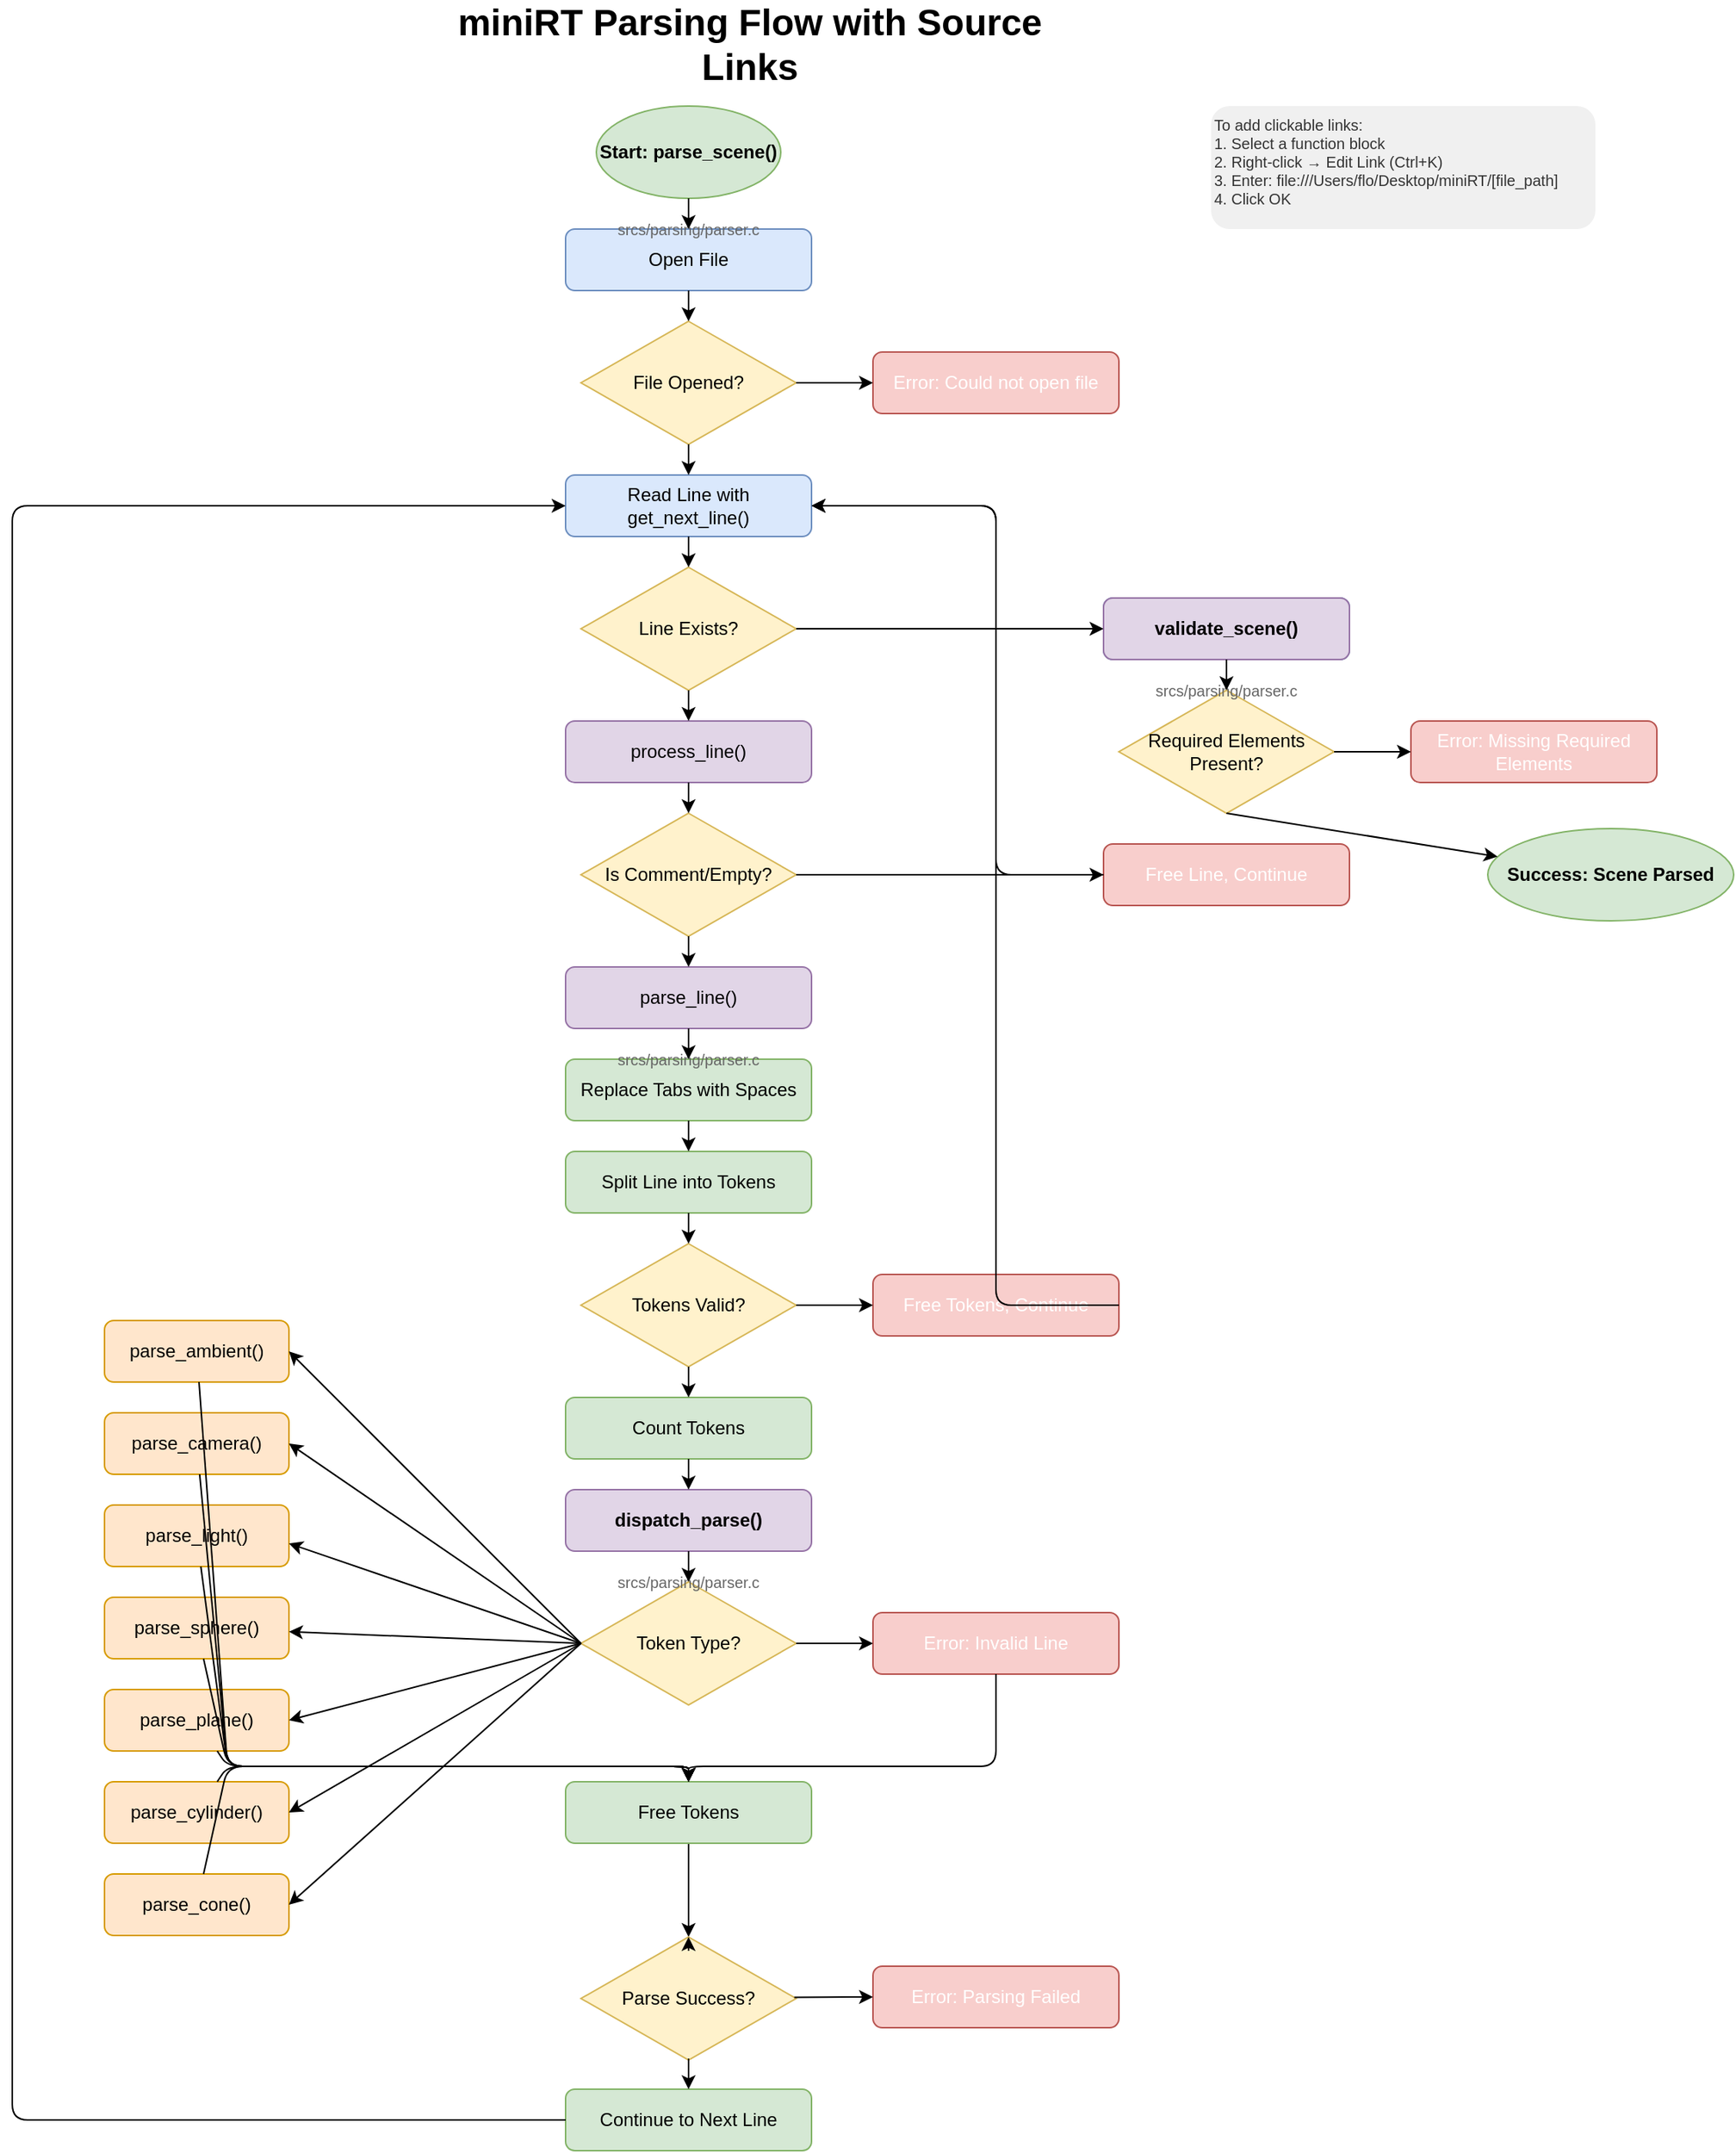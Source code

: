 <mxfile>
    <diagram name="miniRT Parsing Flow with Links" id="parsing-flow-linked">
        <mxGraphModel dx="1327" dy="542" grid="0" gridSize="10" guides="1" tooltips="1" connect="1" arrows="1" fold="1" page="0" pageScale="1" pageWidth="1169" pageHeight="827" math="0" shadow="0">
            <root>
                <mxCell id="0"/>
                <mxCell id="1" parent="0"/>
                <mxCell id="title" value="miniRT Parsing Flow with Source Links" style="text;html=1;strokeColor=none;fillColor=none;align=center;verticalAlign=middle;whiteSpace=wrap;rounded=0;fontSize=24;fontStyle=1;" parent="1" vertex="1">
                    <mxGeometry x="400" y="20" width="400" height="40" as="geometry"/>
                </mxCell>
                <UserObject label="Start: parse_scene()" link="file:///Users/flo/Desktop/miniRT/srcs/parsing/parser.c" id="start">
                    <mxCell style="ellipse;whiteSpace=wrap;html=1;fillColor=#d5e8d4;strokeColor=#82b366;fontSize=12;fontStyle=1;fontColor=#000000;" parent="1" vertex="1">
                        <mxGeometry x="500" y="80" width="120" height="60" as="geometry"/>
                    </mxCell>
                </UserObject>
                <mxCell id="open_file" value="Open File" style="rounded=1;whiteSpace=wrap;html=1;fillColor=#dae8fc;strokeColor=#6c8ebf;fontSize=12;fontColor=#000000;" parent="1" vertex="1">
                    <mxGeometry x="480" y="160" width="160" height="40" as="geometry"/>
                </mxCell>
                <mxCell id="file_check" value="File Opened?" style="rhombus;whiteSpace=wrap;html=1;fillColor=#fff2cc;strokeColor=#d6b656;fontSize=12;fontColor=#000000;" parent="1" vertex="1">
                    <mxGeometry x="490" y="220" width="140" height="80" as="geometry"/>
                </mxCell>
                <mxCell id="file_error" value="Error: Could not open file" style="rounded=1;whiteSpace=wrap;html=1;fillColor=#f8cecc;strokeColor=#b85450;fontSize=12;fontColor=#ffffff;" parent="1" vertex="1">
                    <mxGeometry x="680" y="240" width="160" height="40" as="geometry"/>
                </mxCell>
                <mxCell id="read_line" value="Read Line with get_next_line()" style="rounded=1;whiteSpace=wrap;html=1;fillColor=#dae8fc;strokeColor=#6c8ebf;fontSize=12;fontColor=#000000;" parent="1" vertex="1">
                    <mxGeometry x="480" y="320" width="160" height="40" as="geometry"/>
                </mxCell>
                <mxCell id="line_check" value="Line Exists?" style="rhombus;whiteSpace=wrap;html=1;fillColor=#fff2cc;strokeColor=#d6b656;fontSize=12;fontColor=#000000;" parent="1" vertex="1">
                    <mxGeometry x="490" y="380" width="140" height="80" as="geometry"/>
                </mxCell>
                <mxCell id="close_file" value="Close File" style="rounded=1;whiteSpace=wrap;html=1;fillColor=#dae8fc;strokeColor=#6c8ebf;fontSize=12;fontColor=#000000;" parent="1" vertex="1">
                    <mxGeometry x="830" y="400" width="160" height="40" as="geometry"/>
                </mxCell>
                <UserObject label="process_line()" link="file://srcs/parsing/parser.c" id="process_line">
                    <mxCell style="rounded=1;whiteSpace=wrap;html=1;fillColor=#e1d5e7;strokeColor=#9673a6;fontSize=12;fontColor=#000000;" parent="1" vertex="1">
                        <mxGeometry x="480" y="480" width="160" height="40" as="geometry"/>
                    </mxCell>
                </UserObject>
                <mxCell id="comment_check" value="Is Comment/Empty?" style="rhombus;whiteSpace=wrap;html=1;fillColor=#fff2cc;strokeColor=#d6b656;fontSize=12;fontColor=#000000;" parent="1" vertex="1">
                    <mxGeometry x="490" y="540" width="140" height="80" as="geometry"/>
                </mxCell>
                <mxCell id="skip_line" value="Free Line, Continue" style="rounded=1;whiteSpace=wrap;html=1;fillColor=#f8cecc;strokeColor=#b85450;fontSize=12;fontColor=#ffffff;" parent="1" vertex="1">
                    <mxGeometry x="830" y="560" width="160" height="40" as="geometry"/>
                </mxCell>
                <mxCell id="parse_line" value="parse_line()" style="rounded=1;whiteSpace=wrap;html=1;fillColor=#e1d5e7;strokeColor=#9673a6;fontSize=12;fontColor=#000000;" parent="1" vertex="1">
                    <mxGeometry x="480" y="640" width="160" height="40" as="geometry"/>
                </mxCell>
                <mxCell id="replace_tabs" value="Replace Tabs with Spaces" style="rounded=1;whiteSpace=wrap;html=1;fillColor=#d5e8d4;strokeColor=#82b366;fontSize=12;fontColor=#000000;" parent="1" vertex="1">
                    <mxGeometry x="480" y="700" width="160" height="40" as="geometry"/>
                </mxCell>
                <mxCell id="split_tokens" value="Split Line into Tokens" style="rounded=1;whiteSpace=wrap;html=1;fillColor=#d5e8d4;strokeColor=#82b366;fontSize=12;fontColor=#000000;" parent="1" vertex="1">
                    <mxGeometry x="480" y="760" width="160" height="40" as="geometry"/>
                </mxCell>
                <mxCell id="token_check" value="Tokens Valid?" style="rhombus;whiteSpace=wrap;html=1;fillColor=#fff2cc;strokeColor=#d6b656;fontSize=12;fontColor=#000000;" parent="1" vertex="1">
                    <mxGeometry x="490" y="820" width="140" height="80" as="geometry"/>
                </mxCell>
                <mxCell id="free_tokens" value="Free Tokens, Continue" style="rounded=1;whiteSpace=wrap;html=1;fillColor=#f8cecc;strokeColor=#b85450;fontSize=12;fontColor=#ffffff;" parent="1" vertex="1">
                    <mxGeometry x="680" y="840" width="160" height="40" as="geometry"/>
                </mxCell>
                <mxCell id="count_tokens" value="Count Tokens" style="rounded=1;whiteSpace=wrap;html=1;fillColor=#d5e8d4;strokeColor=#82b366;fontSize=12;fontColor=#000000;" parent="1" vertex="1">
                    <mxGeometry x="480" y="920" width="160" height="40" as="geometry"/>
                </mxCell>
                <mxCell id="dispatch" value="dispatch_parse()" style="rounded=1;whiteSpace=wrap;html=1;fillColor=#e1d5e7;strokeColor=#9673a6;fontSize=12;fontStyle=1;fontColor=#000000;" parent="1" vertex="1">
                    <mxGeometry x="480" y="980" width="160" height="40" as="geometry"/>
                </mxCell>
                <mxCell id="token_type" value="Token Type?" style="rhombus;whiteSpace=wrap;html=1;fillColor=#fff2cc;strokeColor=#d6b656;fontSize=12;fontColor=#000000;" parent="1" vertex="1">
                    <mxGeometry x="490" y="1040" width="140" height="80" as="geometry"/>
                </mxCell>
                <UserObject label="parse_ambient()" link="parsing/scene/parse_scene_elements.c" id="parse_ambient">
                    <mxCell style="rounded=1;whiteSpace=wrap;html=1;fillColor=#ffe6cc;strokeColor=#d79b00;fontSize=12;fontColor=#000000;" parent="1" vertex="1">
                        <mxGeometry x="180" y="870" width="120" height="40" as="geometry"/>
                    </mxCell>
                </UserObject>
                <UserObject label="parse_camera()" link="parsing/scene/parse_scene_elements.c" id="parse_camera">
                    <mxCell style="rounded=1;whiteSpace=wrap;html=1;fillColor=#ffe6cc;strokeColor=#d79b00;fontSize=12;fontColor=#000000;" parent="1" vertex="1">
                        <mxGeometry x="180" y="930" width="120" height="40" as="geometry"/>
                    </mxCell>
                </UserObject>
                <UserObject label="parse_light()" link="parsing/scene/parse_scene_elements.c" id="parse_light">
                    <mxCell style="rounded=1;whiteSpace=wrap;html=1;fillColor=#ffe6cc;strokeColor=#d79b00;fontSize=12;fontColor=#000000;" parent="1" vertex="1">
                        <mxGeometry x="180" y="990" width="120" height="40" as="geometry"/>
                    </mxCell>
                </UserObject>
                <UserObject label="parse_sphere()" link="parsing/primitives/parse_primitives.c" id="parse_sphere">
                    <mxCell style="rounded=1;whiteSpace=wrap;html=1;fillColor=#ffe6cc;strokeColor=#d79b00;fontSize=12;fontColor=#000000;" parent="1" vertex="1">
                        <mxGeometry x="180" y="1050" width="120" height="40" as="geometry"/>
                    </mxCell>
                </UserObject>
                <UserObject label="parse_plane()" link="parsing/primitives/parse_primitives.c" id="parse_plane">
                    <mxCell style="rounded=1;whiteSpace=wrap;html=1;fillColor=#ffe6cc;strokeColor=#d79b00;fontSize=12;fontColor=#000000;" parent="1" vertex="1">
                        <mxGeometry x="180" y="1110" width="120" height="40" as="geometry"/>
                    </mxCell>
                </UserObject>
                <mxCell id="parse_cylinder" value="parse_cylinder()" style="rounded=1;whiteSpace=wrap;html=1;fillColor=#ffe6cc;strokeColor=#d79b00;fontSize=12;fontColor=#000000;" parent="1" vertex="1">
                    <mxGeometry x="180" y="1170" width="120" height="40" as="geometry"/>
                </mxCell>
                <mxCell id="parse_cone" value="parse_cone()" style="rounded=1;whiteSpace=wrap;html=1;fillColor=#ffe6cc;strokeColor=#d79b00;fontSize=12;fontColor=#000000;" parent="1" vertex="1">
                    <mxGeometry x="180" y="1230" width="120" height="40" as="geometry"/>
                </mxCell>
                <mxCell id="invalid_token" value="Error: Invalid Line" style="rounded=1;whiteSpace=wrap;html=1;fillColor=#f8cecc;strokeColor=#b85450;fontSize=12;fontColor=#ffffff;" parent="1" vertex="1">
                    <mxGeometry x="680" y="1060" width="160" height="40" as="geometry"/>
                </mxCell>
                <mxCell id="2" style="edgeStyle=none;html=1;exitX=0.5;exitY=1;exitDx=0;exitDy=0;entryX=0.5;entryY=0;entryDx=0;entryDy=0;" edge="1" parent="1" source="free_after_parse" target="parse_success">
                    <mxGeometry relative="1" as="geometry"/>
                </mxCell>
                <mxCell id="free_after_parse" value="Free Tokens" style="rounded=1;whiteSpace=wrap;html=1;fillColor=#d5e8d4;strokeColor=#82b366;fontSize=12;fontColor=#000000;" parent="1" vertex="1">
                    <mxGeometry x="480" y="1170" width="160" height="40" as="geometry"/>
                </mxCell>
                <mxCell id="parse_success" value="Parse Success?" style="rhombus;whiteSpace=wrap;html=1;fillColor=#fff2cc;strokeColor=#d6b656;fontSize=12;fontColor=#000000;" parent="1" vertex="1">
                    <mxGeometry x="490" y="1271" width="140" height="80" as="geometry"/>
                </mxCell>
                <mxCell id="parse_error" value="Error: Parsing Failed" style="rounded=1;whiteSpace=wrap;html=1;fillColor=#f8cecc;strokeColor=#b85450;fontSize=12;fontColor=#ffffff;" parent="1" vertex="1">
                    <mxGeometry x="680" y="1290" width="160" height="40" as="geometry"/>
                </mxCell>
                <mxCell id="continue" value="Continue to Next Line" style="rounded=1;whiteSpace=wrap;html=1;fillColor=#d5e8d4;strokeColor=#82b366;fontSize=12;fontColor=#000000;" parent="1" vertex="1">
                    <mxGeometry x="480" y="1370" width="160" height="40" as="geometry"/>
                </mxCell>
                <mxCell id="validate_scene" value="validate_scene()" style="rounded=1;whiteSpace=wrap;html=1;fillColor=#e1d5e7;strokeColor=#9673a6;fontSize=12;fontStyle=1;fontColor=#000000;" parent="1" vertex="1">
                    <mxGeometry x="830" y="400" width="160" height="40" as="geometry"/>
                </mxCell>
                <mxCell id="required_check" value="Required Elements Present?" style="rhombus;whiteSpace=wrap;html=1;fillColor=#fff2cc;strokeColor=#d6b656;fontSize=12;fontColor=#000000;" parent="1" vertex="1">
                    <mxGeometry x="840" y="460" width="140" height="80" as="geometry"/>
                </mxCell>
                <mxCell id="missing_elements" value="Error: Missing Required Elements" style="rounded=1;whiteSpace=wrap;html=1;fillColor=#f8cecc;strokeColor=#b85450;fontSize=12;fontColor=#ffffff;" parent="1" vertex="1">
                    <mxGeometry x="1030" y="480" width="160" height="40" as="geometry"/>
                </mxCell>
                <mxCell id="success" value="Success: Scene Parsed" style="ellipse;whiteSpace=wrap;html=1;fillColor=#d5e8d4;strokeColor=#82b366;fontSize=12;fontStyle=1;fontColor=#000000;" parent="1" vertex="1">
                    <mxGeometry x="1080" y="550" width="160" height="60" as="geometry"/>
                </mxCell>
                <mxCell id="start_path" value="srcs/parsing/parser.c" style="text;html=1;strokeColor=none;fillColor=none;align=center;verticalAlign=middle;whiteSpace=wrap;rounded=0;fontSize=10;fontColor=#666666;" parent="1" vertex="1">
                    <mxGeometry x="500" y="150" width="120" height="20" as="geometry"/>
                </mxCell>
                <mxCell id="parse_line_path" value="srcs/parsing/parser.c" style="text;html=1;strokeColor=none;fillColor=none;align=center;verticalAlign=middle;whiteSpace=wrap;rounded=0;fontSize=10;fontColor=#666666;" parent="1" vertex="1">
                    <mxGeometry x="480" y="690" width="160" height="20" as="geometry"/>
                </mxCell>
                <mxCell id="dispatch_path" value="srcs/parsing/parser.c" style="text;html=1;strokeColor=none;fillColor=none;align=center;verticalAlign=middle;whiteSpace=wrap;rounded=0;fontSize=10;fontColor=#666666;" parent="1" vertex="1">
                    <mxGeometry x="480" y="1030" width="160" height="20" as="geometry"/>
                </mxCell>
                <mxCell id="validate_scene_path" value="srcs/parsing/parser.c" style="text;html=1;strokeColor=none;fillColor=none;align=center;verticalAlign=middle;whiteSpace=wrap;rounded=0;fontSize=10;fontColor=#666666;" parent="1" vertex="1">
                    <mxGeometry x="830" y="450" width="160" height="20" as="geometry"/>
                </mxCell>
                <mxCell id="instructions" value="To add clickable links:&#10;1. Select a function block&#10;2. Right-click → Edit Link (Ctrl+K)&#10;3. Enter: file:///Users/flo/Desktop/miniRT/[file_path]&#10;4. Click OK" style="text;html=1;strokeColor=none;fillColor=#f0f0f0;align=left;verticalAlign=top;whiteSpace=wrap;rounded=1;fontSize=10;fontColor=#333333;" parent="1" vertex="1">
                    <mxGeometry x="900" y="80" width="250" height="80" as="geometry"/>
                </mxCell>
                <mxCell id="edge1" parent="1" source="start" target="open_file" edge="1">
                    <mxGeometry relative="1" as="geometry"/>
                </mxCell>
                <mxCell id="edge2" parent="1" source="open_file" target="file_check" edge="1">
                    <mxGeometry relative="1" as="geometry"/>
                </mxCell>
                <mxCell id="edge3" parent="1" source="file_check" target="file_error" edge="1">
                    <mxGeometry relative="1" as="geometry">
                        <Array as="points">
                            <mxPoint x="660" y="260"/>
                        </Array>
                    </mxGeometry>
                </mxCell>
                <mxCell id="edge4" parent="1" source="file_check" target="read_line" edge="1">
                    <mxGeometry relative="1" as="geometry">
                        <Array as="points">
                            <mxPoint x="560" y="300"/>
                        </Array>
                    </mxGeometry>
                </mxCell>
                <mxCell id="edge5" parent="1" source="read_line" target="line_check" edge="1">
                    <mxGeometry relative="1" as="geometry"/>
                </mxCell>
                <mxCell id="edge6" parent="1" source="line_check" target="close_file" edge="1">
                    <mxGeometry relative="1" as="geometry">
                        <Array as="points">
                            <mxPoint x="660" y="420"/>
                        </Array>
                    </mxGeometry>
                </mxCell>
                <mxCell id="edge7" parent="1" source="line_check" target="process_line" edge="1">
                    <mxGeometry relative="1" as="geometry">
                        <Array as="points">
                            <mxPoint x="560" y="460"/>
                        </Array>
                    </mxGeometry>
                </mxCell>
                <mxCell id="edge8" parent="1" source="process_line" target="comment_check" edge="1">
                    <mxGeometry relative="1" as="geometry"/>
                </mxCell>
                <mxCell id="edge9" parent="1" source="comment_check" target="skip_line" edge="1">
                    <mxGeometry relative="1" as="geometry">
                        <Array as="points">
                            <mxPoint x="660" y="580"/>
                        </Array>
                    </mxGeometry>
                </mxCell>
                <mxCell id="edge10" parent="1" source="comment_check" target="parse_line" edge="1">
                    <mxGeometry relative="1" as="geometry">
                        <Array as="points">
                            <mxPoint x="560" y="620"/>
                        </Array>
                    </mxGeometry>
                </mxCell>
                <mxCell id="edge11" parent="1" source="parse_line" target="replace_tabs" edge="1">
                    <mxGeometry relative="1" as="geometry"/>
                </mxCell>
                <mxCell id="edge12" parent="1" source="replace_tabs" target="split_tokens" edge="1">
                    <mxGeometry relative="1" as="geometry"/>
                </mxCell>
                <mxCell id="edge13" parent="1" source="split_tokens" target="token_check" edge="1">
                    <mxGeometry relative="1" as="geometry"/>
                </mxCell>
                <mxCell id="edge14" parent="1" source="token_check" target="free_tokens" edge="1">
                    <mxGeometry relative="1" as="geometry">
                        <Array as="points">
                            <mxPoint x="660" y="860"/>
                        </Array>
                    </mxGeometry>
                </mxCell>
                <mxCell id="edge15" parent="1" source="token_check" target="count_tokens" edge="1">
                    <mxGeometry relative="1" as="geometry">
                        <Array as="points">
                            <mxPoint x="560" y="900"/>
                        </Array>
                    </mxGeometry>
                </mxCell>
                <mxCell id="edge16" parent="1" source="count_tokens" target="dispatch" edge="1">
                    <mxGeometry relative="1" as="geometry"/>
                </mxCell>
                <mxCell id="edge17" parent="1" source="dispatch" target="token_type" edge="1">
                    <mxGeometry relative="1" as="geometry"/>
                </mxCell>
                <mxCell id="edge18" style="entryX=1;entryY=0.5;entryDx=0;entryDy=0;" parent="1" target="parse_ambient" edge="1">
                    <mxGeometry relative="1" as="geometry">
                        <Array as="points"/>
                        <mxPoint x="490" y="1080" as="sourcePoint"/>
                        <mxPoint x="320.0" y="890" as="targetPoint"/>
                    </mxGeometry>
                </mxCell>
                <mxCell id="edge19" style="exitX=0;exitY=0.5;exitDx=0;exitDy=0;entryX=1;entryY=0.5;entryDx=0;entryDy=0;" parent="1" source="token_type" target="parse_camera" edge="1">
                    <mxGeometry relative="1" as="geometry">
                        <Array as="points"/>
                    </mxGeometry>
                </mxCell>
                <mxCell id="edge20" style="exitX=0;exitY=0.5;exitDx=0;exitDy=0;entryX=0;entryY=0.75;entryDx=0;entryDy=0;" parent="1" source="token_type" edge="1">
                    <mxGeometry relative="1" as="geometry">
                        <Array as="points"/>
                        <mxPoint x="300.0" y="1015" as="targetPoint"/>
                    </mxGeometry>
                </mxCell>
                <mxCell id="edge21" style="exitX=0;exitY=0.5;exitDx=0;exitDy=0;" parent="1" source="token_type" target="parse_sphere" edge="1">
                    <mxGeometry relative="1" as="geometry">
                        <Array as="points"/>
                    </mxGeometry>
                </mxCell>
                <mxCell id="edge22" style="exitX=0;exitY=0.5;exitDx=0;exitDy=0;entryX=1;entryY=0.5;entryDx=0;entryDy=0;" parent="1" source="token_type" target="parse_plane" edge="1">
                    <mxGeometry relative="1" as="geometry">
                        <Array as="points"/>
                    </mxGeometry>
                </mxCell>
                <mxCell id="edge23" style="exitX=0;exitY=0.5;exitDx=0;exitDy=0;entryX=1;entryY=0.5;entryDx=0;entryDy=0;" parent="1" source="token_type" target="parse_cylinder" edge="1">
                    <mxGeometry relative="1" as="geometry">
                        <Array as="points"/>
                    </mxGeometry>
                </mxCell>
                <mxCell id="edge24" style="exitX=0;exitY=0.5;exitDx=0;exitDy=0;entryX=1;entryY=0.5;entryDx=0;entryDy=0;" parent="1" source="token_type" target="parse_cone" edge="1">
                    <mxGeometry relative="1" as="geometry">
                        <Array as="points"/>
                    </mxGeometry>
                </mxCell>
                <mxCell id="edge25" parent="1" source="token_type" target="invalid_token" edge="1">
                    <mxGeometry relative="1" as="geometry">
                        <Array as="points">
                            <mxPoint x="660" y="1080"/>
                        </Array>
                    </mxGeometry>
                </mxCell>
                <mxCell id="edge26" parent="1" source="parse_ambient" target="free_after_parse" edge="1">
                    <mxGeometry relative="1" as="geometry">
                        <Array as="points">
                            <mxPoint x="260" y="1160"/>
                            <mxPoint x="560" y="1160"/>
                        </Array>
                    </mxGeometry>
                </mxCell>
                <mxCell id="edge27" parent="1" source="parse_camera" target="free_after_parse" edge="1">
                    <mxGeometry relative="1" as="geometry">
                        <Array as="points">
                            <mxPoint x="260" y="1160"/>
                            <mxPoint x="560" y="1160"/>
                        </Array>
                    </mxGeometry>
                </mxCell>
                <mxCell id="edge28" parent="1" source="parse_light" target="free_after_parse" edge="1">
                    <mxGeometry relative="1" as="geometry">
                        <Array as="points">
                            <mxPoint x="260" y="1160"/>
                            <mxPoint x="560" y="1160"/>
                        </Array>
                    </mxGeometry>
                </mxCell>
                <mxCell id="edge29" parent="1" source="parse_sphere" target="free_after_parse" edge="1">
                    <mxGeometry relative="1" as="geometry">
                        <Array as="points">
                            <mxPoint x="260" y="1160"/>
                            <mxPoint x="560" y="1160"/>
                        </Array>
                    </mxGeometry>
                </mxCell>
                <mxCell id="edge30" parent="1" source="parse_plane" target="free_after_parse" edge="1">
                    <mxGeometry relative="1" as="geometry">
                        <Array as="points">
                            <mxPoint x="260" y="1160"/>
                            <mxPoint x="560" y="1160"/>
                        </Array>
                    </mxGeometry>
                </mxCell>
                <mxCell id="edge31" parent="1" source="parse_cylinder" target="free_after_parse" edge="1">
                    <mxGeometry relative="1" as="geometry">
                        <Array as="points">
                            <mxPoint x="260" y="1160"/>
                            <mxPoint x="560" y="1160"/>
                        </Array>
                    </mxGeometry>
                </mxCell>
                <mxCell id="edge32" parent="1" source="parse_cone" target="free_after_parse" edge="1">
                    <mxGeometry relative="1" as="geometry">
                        <Array as="points">
                            <mxPoint x="260" y="1160"/>
                            <mxPoint x="560" y="1160"/>
                        </Array>
                    </mxGeometry>
                </mxCell>
                <mxCell id="edge33" parent="1" source="invalid_token" target="free_after_parse" edge="1">
                    <mxGeometry relative="1" as="geometry">
                        <Array as="points">
                            <mxPoint x="760" y="1160"/>
                            <mxPoint x="560" y="1160"/>
                        </Array>
                    </mxGeometry>
                </mxCell>
                <mxCell id="edge34" parent="1" target="parse_success" edge="1">
                    <mxGeometry relative="1" as="geometry">
                        <mxPoint x="560" y="1280" as="sourcePoint"/>
                    </mxGeometry>
                </mxCell>
                <mxCell id="edge35" parent="1" source="parse_success" target="parse_error" edge="1">
                    <mxGeometry relative="1" as="geometry">
                        <Array as="points">
                            <mxPoint x="660" y="1310"/>
                        </Array>
                    </mxGeometry>
                </mxCell>
                <mxCell id="edge36" parent="1" source="parse_success" target="continue" edge="1">
                    <mxGeometry relative="1" as="geometry">
                        <Array as="points">
                            <mxPoint x="560" y="1350"/>
                        </Array>
                    </mxGeometry>
                </mxCell>
                <mxCell id="edge37" parent="1" source="continue" target="read_line" edge="1">
                    <mxGeometry relative="1" as="geometry">
                        <Array as="points">
                            <mxPoint x="120" y="1390"/>
                            <mxPoint x="120" y="340"/>
                        </Array>
                    </mxGeometry>
                </mxCell>
                <mxCell id="edge38" parent="1" source="skip_line" target="read_line" edge="1">
                    <mxGeometry relative="1" as="geometry">
                        <Array as="points">
                            <mxPoint x="760" y="580"/>
                            <mxPoint x="760" y="340"/>
                        </Array>
                    </mxGeometry>
                </mxCell>
                <mxCell id="edge39" parent="1" source="free_tokens" target="read_line" edge="1">
                    <mxGeometry relative="1" as="geometry">
                        <Array as="points">
                            <mxPoint x="760" y="860"/>
                            <mxPoint x="760" y="340"/>
                        </Array>
                    </mxGeometry>
                </mxCell>
                <mxCell id="edge40" parent="1" source="close_file" target="validate_scene" edge="1">
                    <mxGeometry relative="1" as="geometry"/>
                </mxCell>
                <mxCell id="edge41" parent="1" source="validate_scene" target="required_check" edge="1">
                    <mxGeometry relative="1" as="geometry"/>
                </mxCell>
                <mxCell id="edge42" parent="1" source="required_check" target="missing_elements" edge="1">
                    <mxGeometry relative="1" as="geometry">
                        <Array as="points">
                            <mxPoint x="1010" y="500"/>
                        </Array>
                    </mxGeometry>
                </mxCell>
                <mxCell id="edge43" parent="1" source="required_check" target="success" edge="1">
                    <mxGeometry relative="1" as="geometry">
                        <Array as="points">
                            <mxPoint x="910" y="540"/>
                        </Array>
                    </mxGeometry>
                </mxCell>
            </root>
        </mxGraphModel>
    </diagram>
</mxfile>
